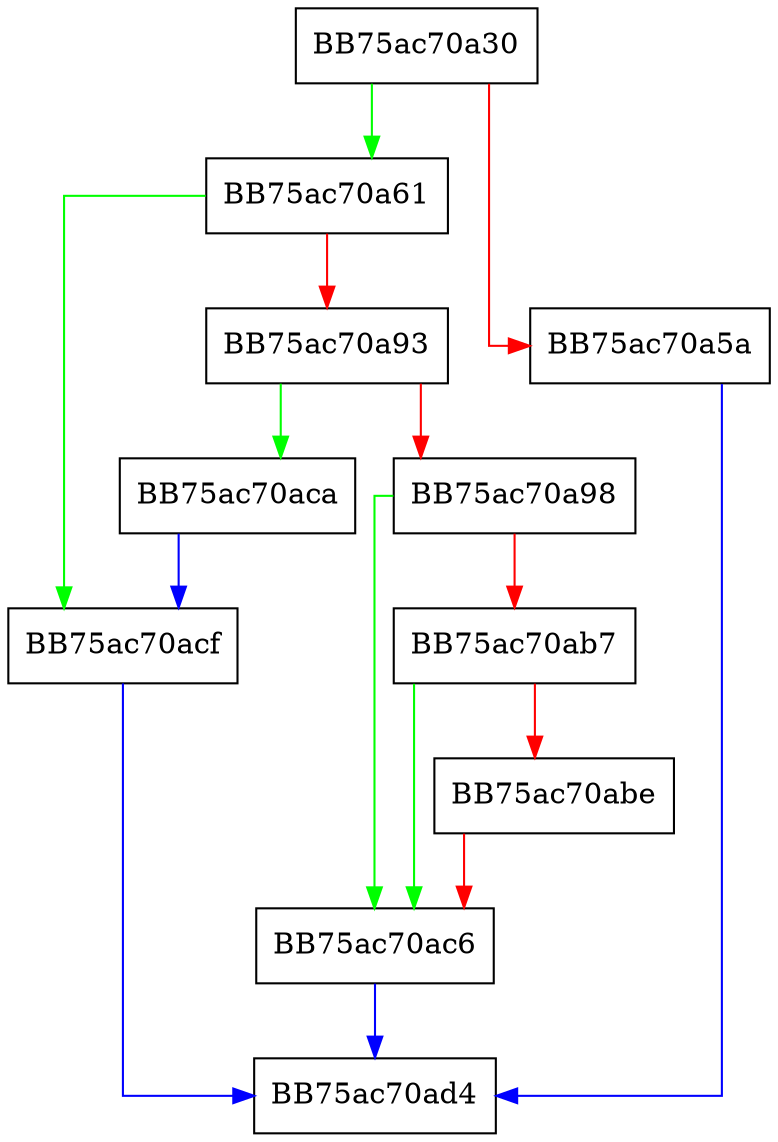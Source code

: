digraph FindFirst {
  node [shape="box"];
  graph [splines=ortho];
  BB75ac70a30 -> BB75ac70a61 [color="green"];
  BB75ac70a30 -> BB75ac70a5a [color="red"];
  BB75ac70a5a -> BB75ac70ad4 [color="blue"];
  BB75ac70a61 -> BB75ac70acf [color="green"];
  BB75ac70a61 -> BB75ac70a93 [color="red"];
  BB75ac70a93 -> BB75ac70aca [color="green"];
  BB75ac70a93 -> BB75ac70a98 [color="red"];
  BB75ac70a98 -> BB75ac70ac6 [color="green"];
  BB75ac70a98 -> BB75ac70ab7 [color="red"];
  BB75ac70ab7 -> BB75ac70ac6 [color="green"];
  BB75ac70ab7 -> BB75ac70abe [color="red"];
  BB75ac70abe -> BB75ac70ac6 [color="red"];
  BB75ac70ac6 -> BB75ac70ad4 [color="blue"];
  BB75ac70aca -> BB75ac70acf [color="blue"];
  BB75ac70acf -> BB75ac70ad4 [color="blue"];
}